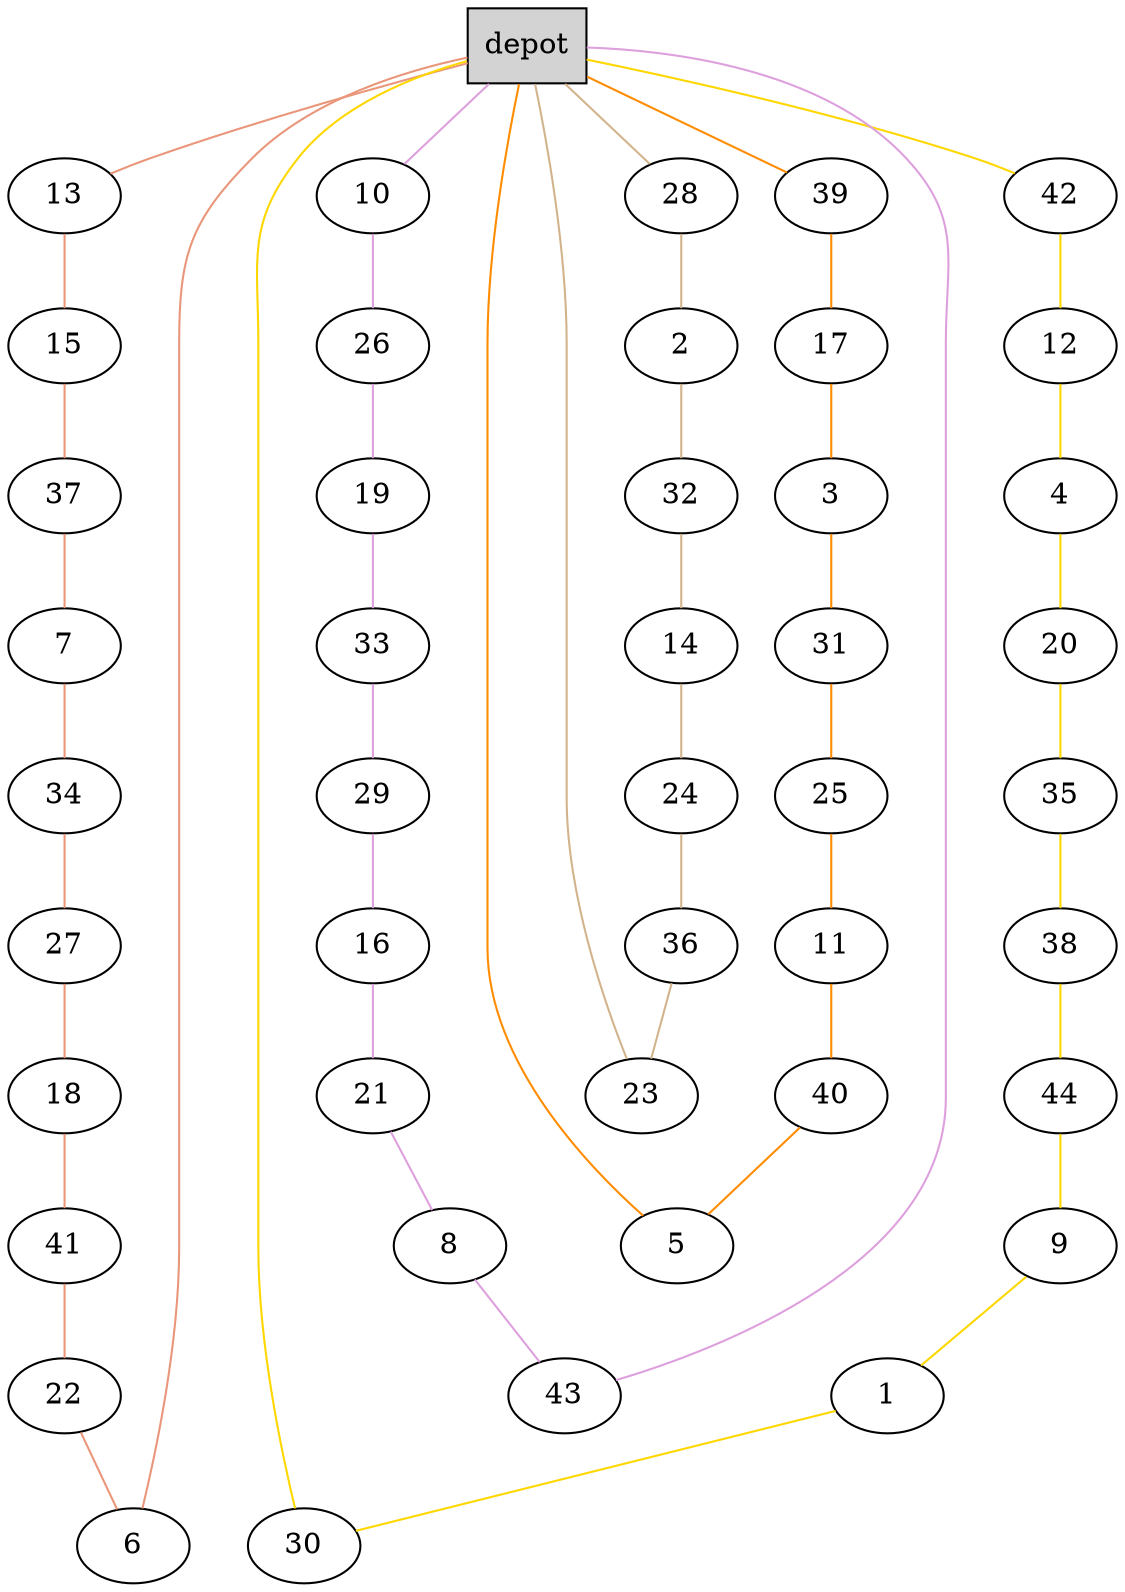 graph G {
  0[shape = box, label = "depot", style = filled ];
  13[shape = ellipse];
  "0"--"13"[color = darksalmon];
  15[shape = ellipse];
  "13"--"15"[color = darksalmon];
  37[shape = ellipse];
  "15"--"37"[color = darksalmon];
  7[shape = ellipse];
  "37"--"7"[color = darksalmon];
  34[shape = ellipse];
  "7"--"34"[color = darksalmon];
  27[shape = ellipse];
  "34"--"27"[color = darksalmon];
  18[shape = ellipse];
  "27"--"18"[color = darksalmon];
  41[shape = ellipse];
  "18"--"41"[color = darksalmon];
  22[shape = ellipse];
  "41"--"22"[color = darksalmon];
  6[shape = ellipse];
  "22"--"6"[color = darksalmon];
  "6"--"0"[color = darksalmon];
  42[shape = ellipse];
  "0"--"42"[color = gold];
  12[shape = ellipse];
  "42"--"12"[color = gold];
  4[shape = ellipse];
  "12"--"4"[color = gold];
  20[shape = ellipse];
  "4"--"20"[color = gold];
  35[shape = ellipse];
  "20"--"35"[color = gold];
  38[shape = ellipse];
  "35"--"38"[color = gold];
  44[shape = ellipse];
  "38"--"44"[color = gold];
  9[shape = ellipse];
  "44"--"9"[color = gold];
  1[shape = ellipse];
  "9"--"1"[color = gold];
  30[shape = ellipse];
  "1"--"30"[color = gold];
  "30"--"0"[color = gold];
  10[shape = ellipse];
  "0"--"10"[color = plum];
  26[shape = ellipse];
  "10"--"26"[color = plum];
  19[shape = ellipse];
  "26"--"19"[color = plum];
  33[shape = ellipse];
  "19"--"33"[color = plum];
  29[shape = ellipse];
  "33"--"29"[color = plum];
  16[shape = ellipse];
  "29"--"16"[color = plum];
  21[shape = ellipse];
  "16"--"21"[color = plum];
  8[shape = ellipse];
  "21"--"8"[color = plum];
  43[shape = ellipse];
  "8"--"43"[color = plum];
  "43"--"0"[color = plum];
  28[shape = ellipse];
  "0"--"28"[color = tan];
  2[shape = ellipse];
  "28"--"2"[color = tan];
  32[shape = ellipse];
  "2"--"32"[color = tan];
  14[shape = ellipse];
  "32"--"14"[color = tan];
  24[shape = ellipse];
  "14"--"24"[color = tan];
  36[shape = ellipse];
  "24"--"36"[color = tan];
  23[shape = ellipse];
  "36"--"23"[color = tan];
  "23"--"0"[color = tan];
  39[shape = ellipse];
  "0"--"39"[color = darkorange];
  17[shape = ellipse];
  "39"--"17"[color = darkorange];
  3[shape = ellipse];
  "17"--"3"[color = darkorange];
  31[shape = ellipse];
  "3"--"31"[color = darkorange];
  25[shape = ellipse];
  "31"--"25"[color = darkorange];
  11[shape = ellipse];
  "25"--"11"[color = darkorange];
  40[shape = ellipse];
  "11"--"40"[color = darkorange];
  5[shape = ellipse];
  "40"--"5"[color = darkorange];
  "5"--"0"[color = darkorange];
}
